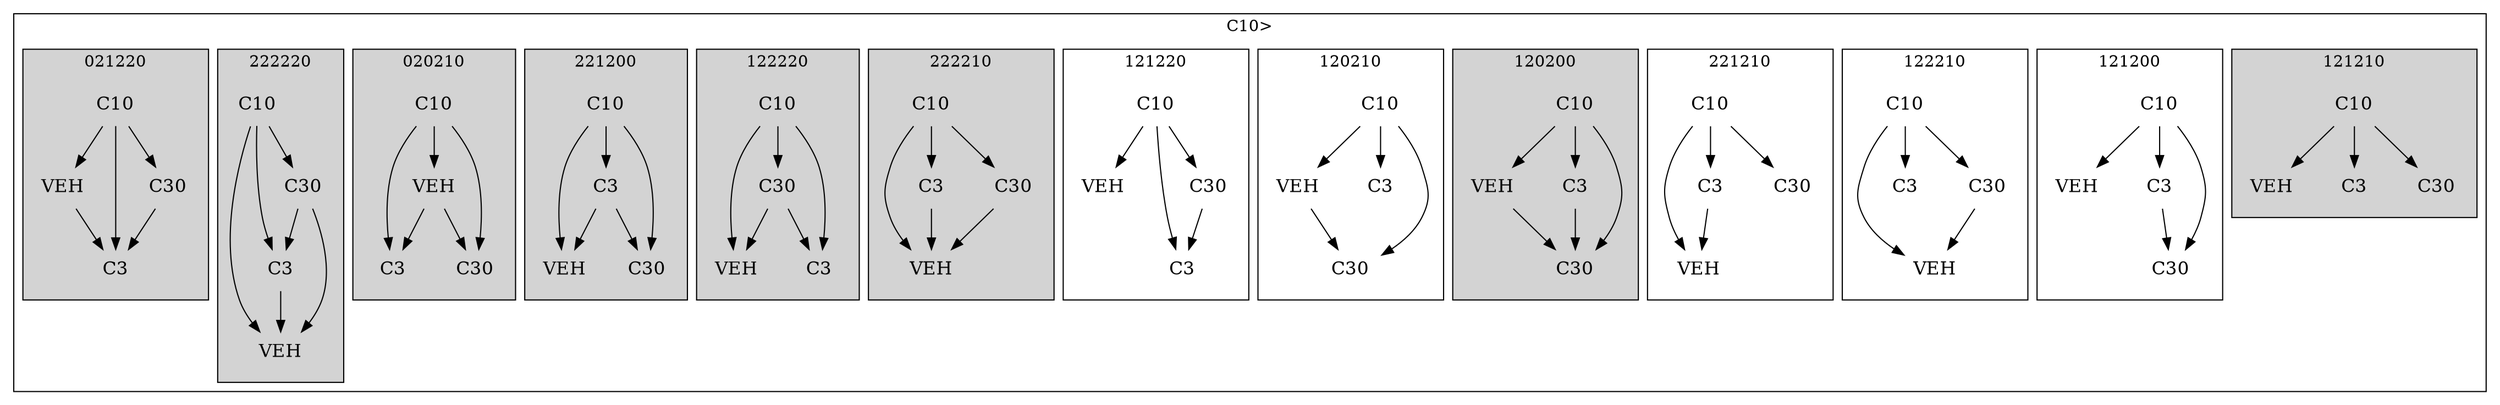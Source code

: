 strict digraph FirstlevelCluster {
	labelloc = "t";
	compound = false;
	subgraph cluster_0 {
	label= "C10>";
		subgraph	cluster_2 {
		label = "121210";
			style = filled;
			node	[label = VEH, shape = plaintext, fontsize = 16] VEH2;
			node	[label = C3, shape = plaintext, fontsize = 16] C32;
			node	[label = C10, shape = plaintext, fontsize = 16] C102;
			node	[label = C30, shape = plaintext, fontsize = 16] C302;
			C102->VEH2;C102->C32;C102->C302;			}
		subgraph	cluster_3 {
		label = "121200";
			node	[label = VEH, shape = plaintext, fontsize = 16] VEH3;
			node	[label = C3, shape = plaintext, fontsize = 16] C33;
			node	[label = C10, shape = plaintext, fontsize = 16] C103;
			node	[label = C30, shape = plaintext, fontsize = 16] C303;
			C33->C303;C103->VEH3;C103->C33;C103->C303;			}
		subgraph	cluster_4 {
		label = "122210";
			node	[label = VEH, shape = plaintext, fontsize = 16] VEH4;
			node	[label = C3, shape = plaintext, fontsize = 16] C34;
			node	[label = C10, shape = plaintext, fontsize = 16] C104;
			node	[label = C30, shape = plaintext, fontsize = 16] C304;
			C104->VEH4;C104->C34;C104->C304;C304->VEH4;			}
		subgraph	cluster_5 {
		label = "221210";
			node	[label = VEH, shape = plaintext, fontsize = 16] VEH5;
			node	[label = C3, shape = plaintext, fontsize = 16] C35;
			node	[label = C10, shape = plaintext, fontsize = 16] C105;
			node	[label = C30, shape = plaintext, fontsize = 16] C305;
			C35->VEH5;C105->VEH5;C105->C35;C105->C305;			}
		subgraph	cluster_6 {
		label = "120200";
			style = filled;
			node	[label = VEH, shape = plaintext, fontsize = 16] VEH6;
			node	[label = C3, shape = plaintext, fontsize = 16] C36;
			node	[label = C10, shape = plaintext, fontsize = 16] C106;
			node	[label = C30, shape = plaintext, fontsize = 16] C306;
			VEH6->C306;C36->C306;C106->VEH6;C106->C36;C106->C306;			}
		subgraph	cluster_7 {
		label = "120210";
			node	[label = VEH, shape = plaintext, fontsize = 16] VEH7;
			node	[label = C3, shape = plaintext, fontsize = 16] C37;
			node	[label = C10, shape = plaintext, fontsize = 16] C107;
			node	[label = C30, shape = plaintext, fontsize = 16] C307;
			VEH7->C307;C107->VEH7;C107->C37;C107->C307;			}
		subgraph	cluster_8 {
		label = "121220";
			node	[label = VEH, shape = plaintext, fontsize = 16] VEH8;
			node	[label = C3, shape = plaintext, fontsize = 16] C38;
			node	[label = C10, shape = plaintext, fontsize = 16] C108;
			node	[label = C30, shape = plaintext, fontsize = 16] C308;
			C108->VEH8;C108->C38;C108->C308;C308->C38;			}
		subgraph	cluster_9 {
		label = "222210";
			style = filled;
			node	[label = VEH, shape = plaintext, fontsize = 16] VEH9;
			node	[label = C3, shape = plaintext, fontsize = 16] C39;
			node	[label = C10, shape = plaintext, fontsize = 16] C109;
			node	[label = C30, shape = plaintext, fontsize = 16] C309;
			C39->VEH9;C109->VEH9;C109->C39;C109->C309;C309->VEH9;			}
		subgraph	cluster_10 {
		label = "122220";
			style = filled;
			node	[label = VEH, shape = plaintext, fontsize = 16] VEH10;
			node	[label = C3, shape = plaintext, fontsize = 16] C310;
			node	[label = C10, shape = plaintext, fontsize = 16] C1010;
			node	[label = C30, shape = plaintext, fontsize = 16] C3010;
			C1010->VEH10;C1010->C310;C1010->C3010;C3010->VEH10;C3010->C310;			}
		subgraph	cluster_11 {
		label = "221200";
			style = filled;
			node	[label = VEH, shape = plaintext, fontsize = 16] VEH11;
			node	[label = C3, shape = plaintext, fontsize = 16] C311;
			node	[label = C10, shape = plaintext, fontsize = 16] C1011;
			node	[label = C30, shape = plaintext, fontsize = 16] C3011;
			C311->VEH11;C311->C3011;C1011->VEH11;C1011->C311;C1011->C3011;			}
		subgraph	cluster_12 {
		label = "020210";
			style = filled;
			node	[label = VEH, shape = plaintext, fontsize = 16] VEH12;
			node	[label = C3, shape = plaintext, fontsize = 16] C312;
			node	[label = C10, shape = plaintext, fontsize = 16] C1012;
			node	[label = C30, shape = plaintext, fontsize = 16] C3012;
			VEH12->C312;VEH12->C3012;C1012->VEH12;C1012->C312;C1012->C3012;			}
		subgraph	cluster_13 {
		label = "222220";
			style = filled;
			node	[label = VEH, shape = plaintext, fontsize = 16] VEH13;
			node	[label = C3, shape = plaintext, fontsize = 16] C313;
			node	[label = C10, shape = plaintext, fontsize = 16] C1013;
			node	[label = C30, shape = plaintext, fontsize = 16] C3013;
			C313->VEH13;C1013->VEH13;C1013->C313;C1013->C3013;C3013->VEH13;C3013->C313;			}
		subgraph	cluster_14 {
		label = "021220";
			style = filled;
			node	[label = VEH, shape = plaintext, fontsize = 16] VEH14;
			node	[label = C3, shape = plaintext, fontsize = 16] C314;
			node	[label = C10, shape = plaintext, fontsize = 16] C1014;
			node	[label = C30, shape = plaintext, fontsize = 16] C3014;
			VEH14->C314;C1014->VEH14;C1014->C314;C1014->C3014;C3014->C314;			}
}}